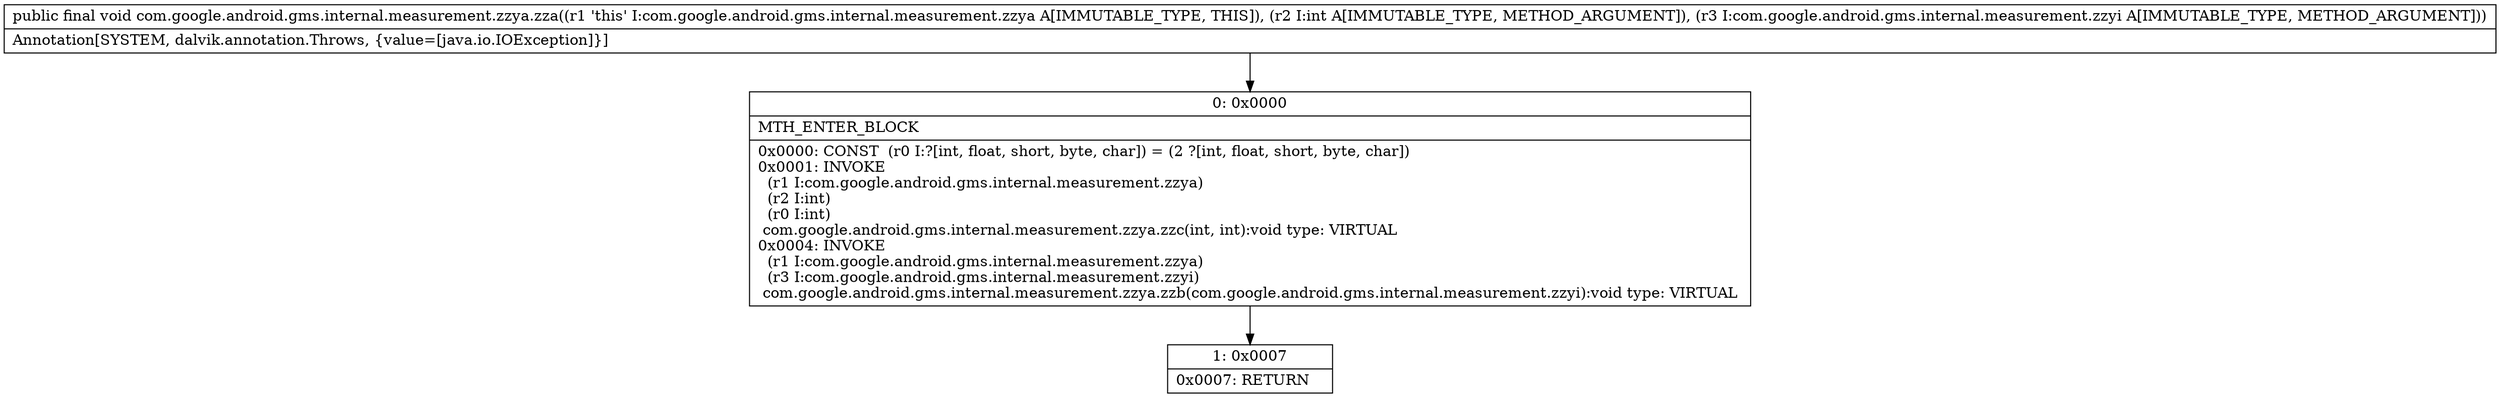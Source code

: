 digraph "CFG forcom.google.android.gms.internal.measurement.zzya.zza(ILcom\/google\/android\/gms\/internal\/measurement\/zzyi;)V" {
Node_0 [shape=record,label="{0\:\ 0x0000|MTH_ENTER_BLOCK\l|0x0000: CONST  (r0 I:?[int, float, short, byte, char]) = (2 ?[int, float, short, byte, char]) \l0x0001: INVOKE  \l  (r1 I:com.google.android.gms.internal.measurement.zzya)\l  (r2 I:int)\l  (r0 I:int)\l com.google.android.gms.internal.measurement.zzya.zzc(int, int):void type: VIRTUAL \l0x0004: INVOKE  \l  (r1 I:com.google.android.gms.internal.measurement.zzya)\l  (r3 I:com.google.android.gms.internal.measurement.zzyi)\l com.google.android.gms.internal.measurement.zzya.zzb(com.google.android.gms.internal.measurement.zzyi):void type: VIRTUAL \l}"];
Node_1 [shape=record,label="{1\:\ 0x0007|0x0007: RETURN   \l}"];
MethodNode[shape=record,label="{public final void com.google.android.gms.internal.measurement.zzya.zza((r1 'this' I:com.google.android.gms.internal.measurement.zzya A[IMMUTABLE_TYPE, THIS]), (r2 I:int A[IMMUTABLE_TYPE, METHOD_ARGUMENT]), (r3 I:com.google.android.gms.internal.measurement.zzyi A[IMMUTABLE_TYPE, METHOD_ARGUMENT]))  | Annotation[SYSTEM, dalvik.annotation.Throws, \{value=[java.io.IOException]\}]\l}"];
MethodNode -> Node_0;
Node_0 -> Node_1;
}

